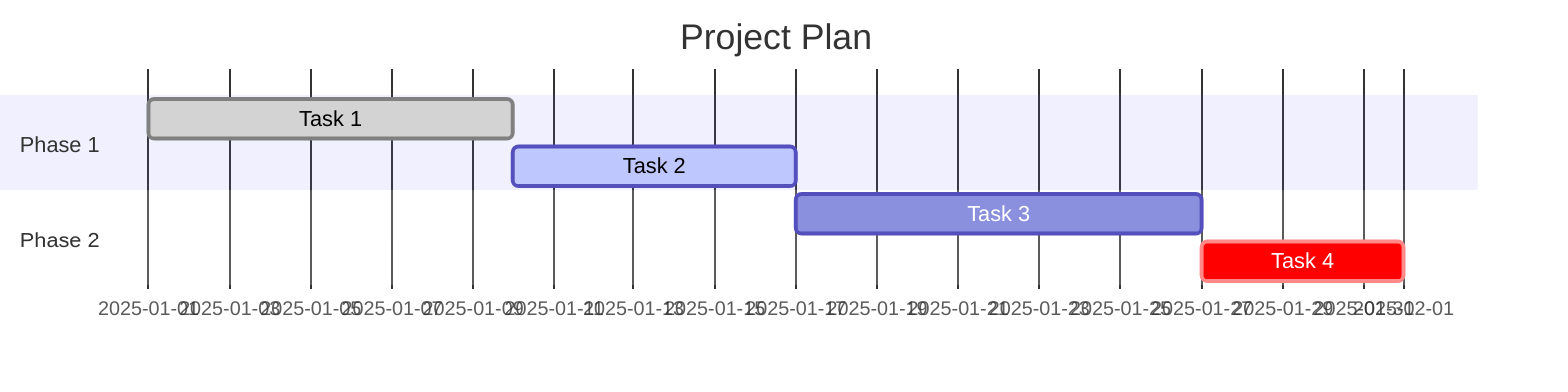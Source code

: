 gantt
    title Project Plan
    dateFormat  YYYY-MM-DD
    section Phase 1
    Task 1 :done, t1, 2025-01-01, 2025-01-10
    Task 2 :active, t2, after t1, 7d
    section Phase 2
    Task 3 : t3, after t2, 10d
    Task 4 :crit, t4, after t3, 5d